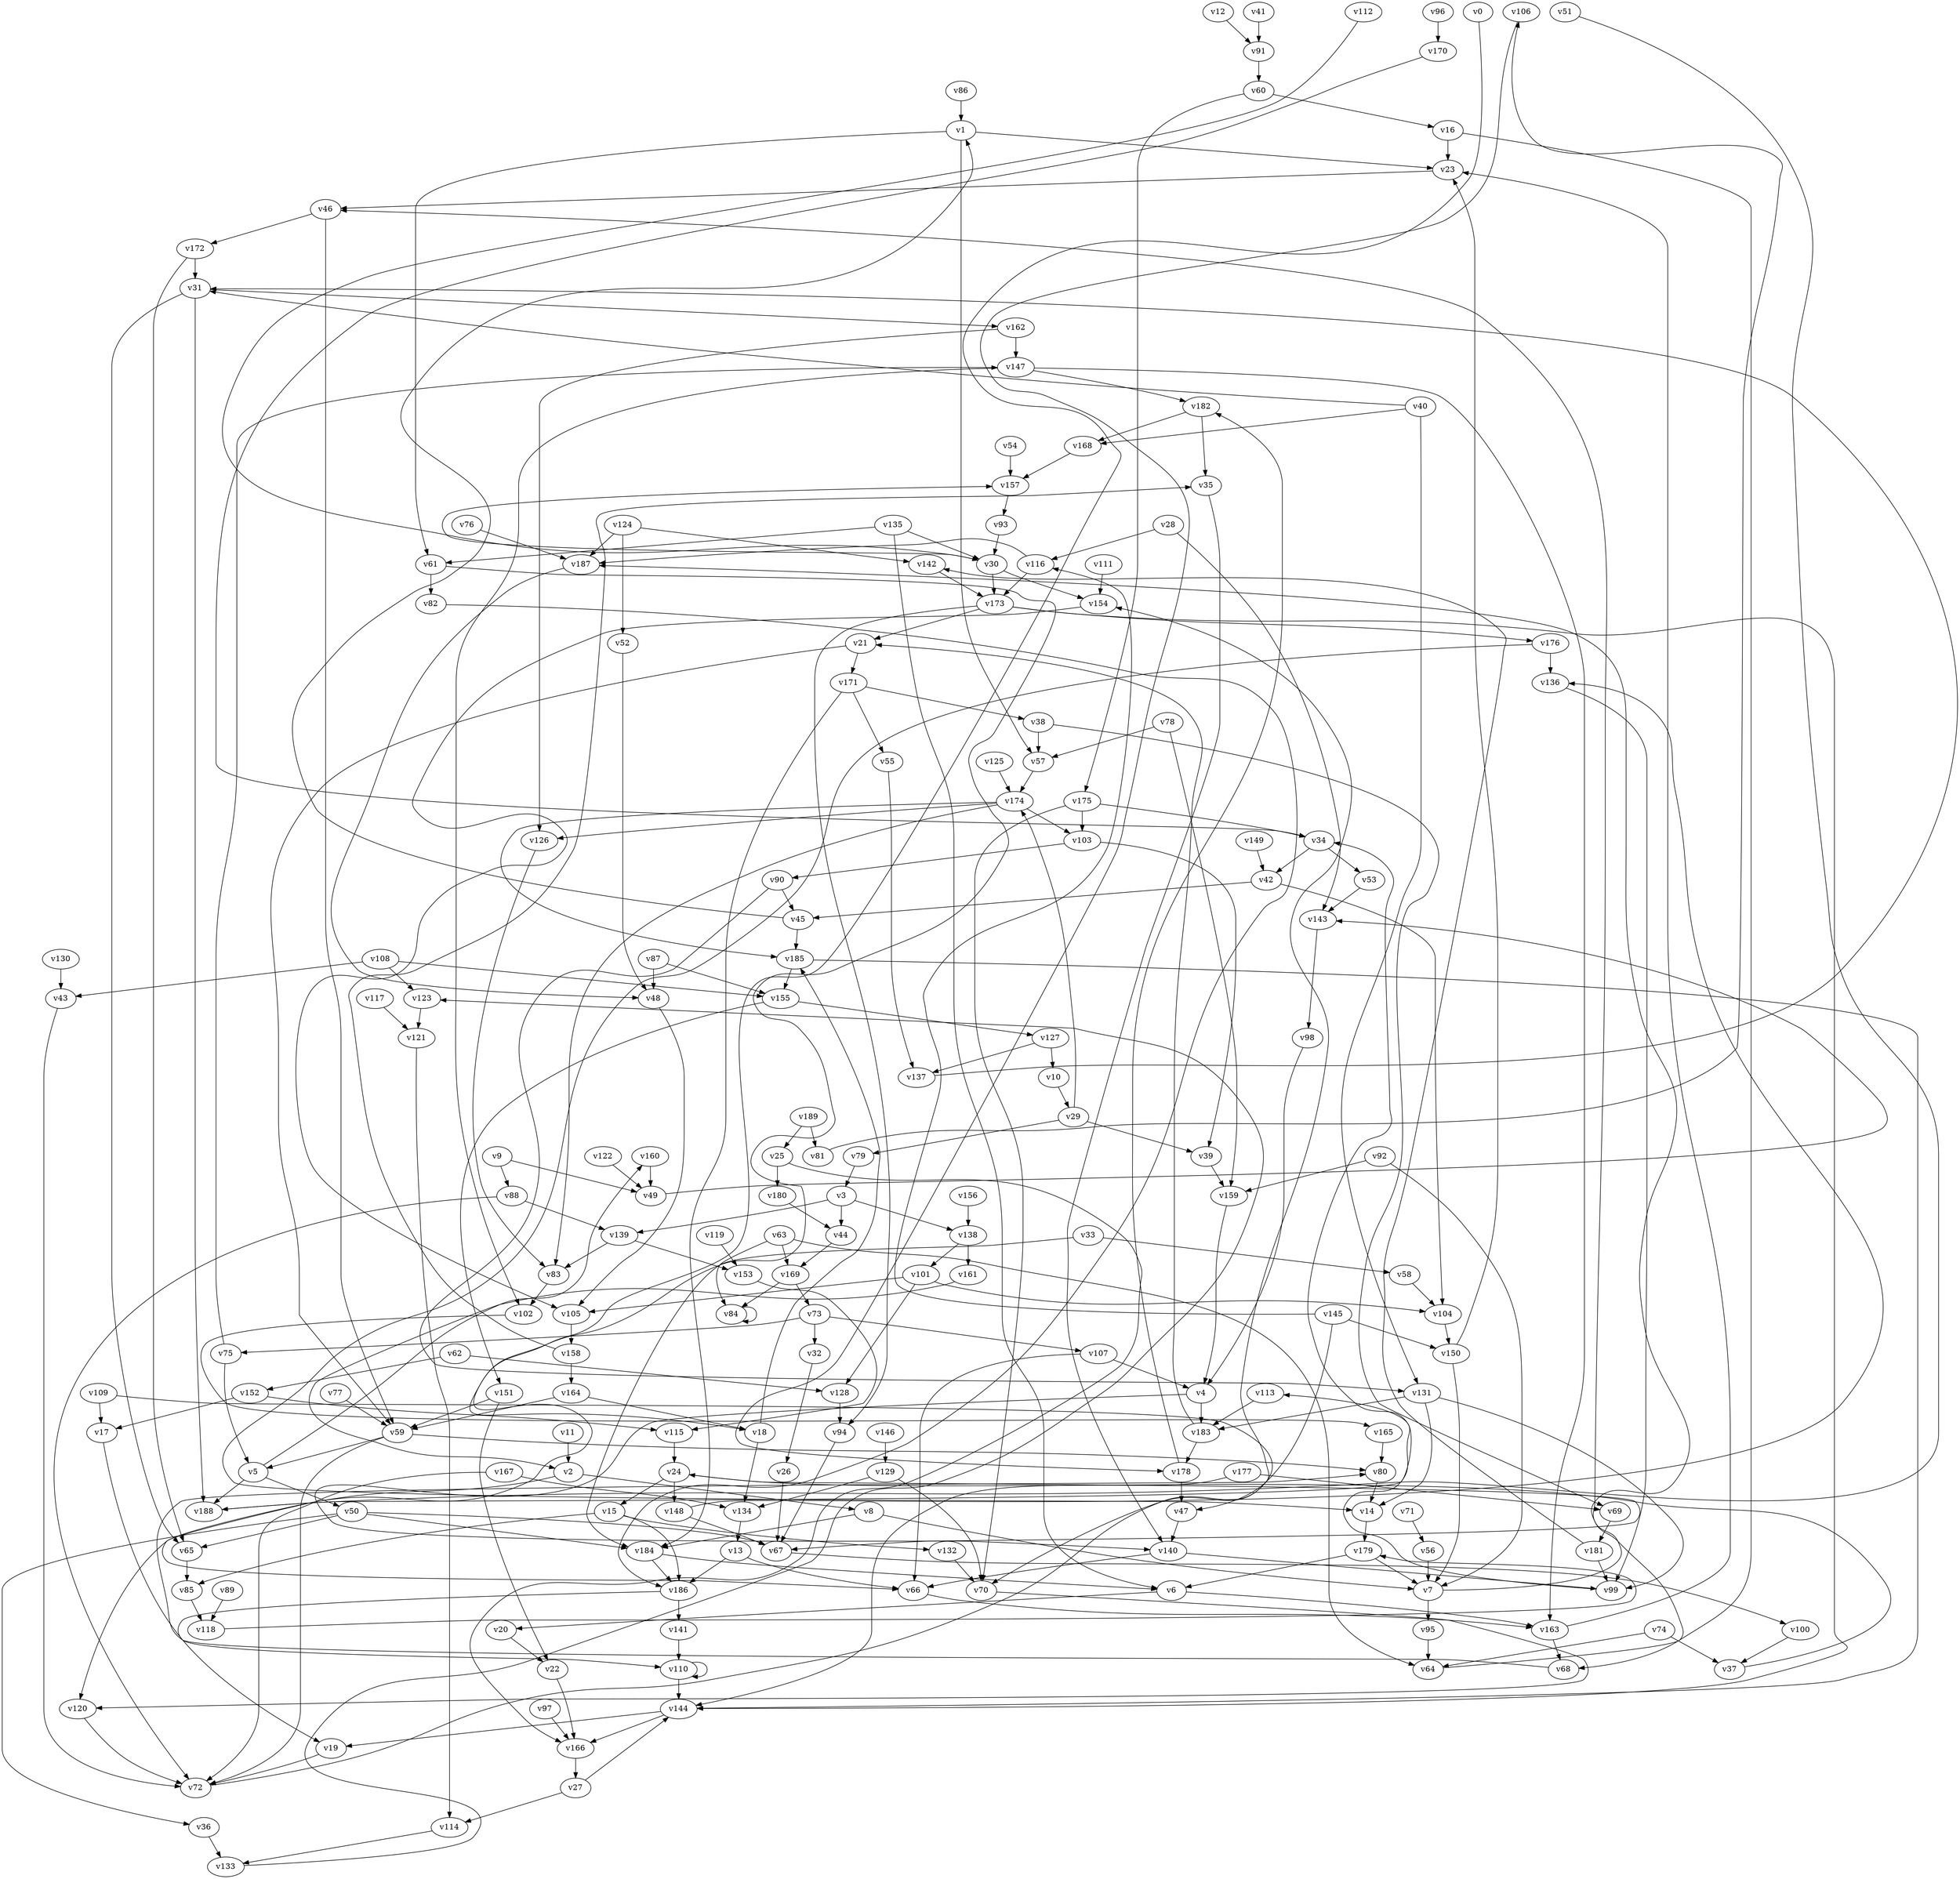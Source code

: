 // Benchmark game 276 - 190 vertices
// time_bound: 7
// targets: v127
digraph G {
    v0 [name="v0", player=1];
    v1 [name="v1", player=0];
    v2 [name="v2", player=1];
    v3 [name="v3", player=0];
    v4 [name="v4", player=0];
    v5 [name="v5", player=0];
    v6 [name="v6", player=1];
    v7 [name="v7", player=1];
    v8 [name="v8", player=1];
    v9 [name="v9", player=1];
    v10 [name="v10", player=1];
    v11 [name="v11", player=1];
    v12 [name="v12", player=0];
    v13 [name="v13", player=0];
    v14 [name="v14", player=0];
    v15 [name="v15", player=0];
    v16 [name="v16", player=0];
    v17 [name="v17", player=0];
    v18 [name="v18", player=0];
    v19 [name="v19", player=1];
    v20 [name="v20", player=1];
    v21 [name="v21", player=0];
    v22 [name="v22", player=0];
    v23 [name="v23", player=1];
    v24 [name="v24", player=0];
    v25 [name="v25", player=1];
    v26 [name="v26", player=0];
    v27 [name="v27", player=0];
    v28 [name="v28", player=0];
    v29 [name="v29", player=1];
    v30 [name="v30", player=1];
    v31 [name="v31", player=0];
    v32 [name="v32", player=0];
    v33 [name="v33", player=1];
    v34 [name="v34", player=1];
    v35 [name="v35", player=1];
    v36 [name="v36", player=0];
    v37 [name="v37", player=0];
    v38 [name="v38", player=1];
    v39 [name="v39", player=0];
    v40 [name="v40", player=0];
    v41 [name="v41", player=0];
    v42 [name="v42", player=0];
    v43 [name="v43", player=1];
    v44 [name="v44", player=1];
    v45 [name="v45", player=0];
    v46 [name="v46", player=1];
    v47 [name="v47", player=1];
    v48 [name="v48", player=0];
    v49 [name="v49", player=1];
    v50 [name="v50", player=1];
    v51 [name="v51", player=0];
    v52 [name="v52", player=0];
    v53 [name="v53", player=0];
    v54 [name="v54", player=0];
    v55 [name="v55", player=0];
    v56 [name="v56", player=1];
    v57 [name="v57", player=1];
    v58 [name="v58", player=0];
    v59 [name="v59", player=1];
    v60 [name="v60", player=1];
    v61 [name="v61", player=1];
    v62 [name="v62", player=1];
    v63 [name="v63", player=1];
    v64 [name="v64", player=1];
    v65 [name="v65", player=1];
    v66 [name="v66", player=1];
    v67 [name="v67", player=1];
    v68 [name="v68", player=0];
    v69 [name="v69", player=1];
    v70 [name="v70", player=0];
    v71 [name="v71", player=0];
    v72 [name="v72", player=1];
    v73 [name="v73", player=0];
    v74 [name="v74", player=0];
    v75 [name="v75", player=1];
    v76 [name="v76", player=1];
    v77 [name="v77", player=0];
    v78 [name="v78", player=1];
    v79 [name="v79", player=1];
    v80 [name="v80", player=1];
    v81 [name="v81", player=0];
    v82 [name="v82", player=0];
    v83 [name="v83", player=1];
    v84 [name="v84", player=0];
    v85 [name="v85", player=1];
    v86 [name="v86", player=0];
    v87 [name="v87", player=0];
    v88 [name="v88", player=1];
    v89 [name="v89", player=0];
    v90 [name="v90", player=0];
    v91 [name="v91", player=0];
    v92 [name="v92", player=0];
    v93 [name="v93", player=0];
    v94 [name="v94", player=1];
    v95 [name="v95", player=1];
    v96 [name="v96", player=1];
    v97 [name="v97", player=1];
    v98 [name="v98", player=1];
    v99 [name="v99", player=0];
    v100 [name="v100", player=0];
    v101 [name="v101", player=1];
    v102 [name="v102", player=0];
    v103 [name="v103", player=1];
    v104 [name="v104", player=1];
    v105 [name="v105", player=0];
    v106 [name="v106", player=1];
    v107 [name="v107", player=1];
    v108 [name="v108", player=0];
    v109 [name="v109", player=1];
    v110 [name="v110", player=1];
    v111 [name="v111", player=0];
    v112 [name="v112", player=0];
    v113 [name="v113", player=1];
    v114 [name="v114", player=0];
    v115 [name="v115", player=0];
    v116 [name="v116", player=1];
    v117 [name="v117", player=1];
    v118 [name="v118", player=0];
    v119 [name="v119", player=0];
    v120 [name="v120", player=1];
    v121 [name="v121", player=1];
    v122 [name="v122", player=1];
    v123 [name="v123", player=0];
    v124 [name="v124", player=1];
    v125 [name="v125", player=0];
    v126 [name="v126", player=1];
    v127 [name="v127", player=1, target=1];
    v128 [name="v128", player=0];
    v129 [name="v129", player=0];
    v130 [name="v130", player=0];
    v131 [name="v131", player=1];
    v132 [name="v132", player=0];
    v133 [name="v133", player=1];
    v134 [name="v134", player=0];
    v135 [name="v135", player=0];
    v136 [name="v136", player=0];
    v137 [name="v137", player=0];
    v138 [name="v138", player=1];
    v139 [name="v139", player=1];
    v140 [name="v140", player=1];
    v141 [name="v141", player=1];
    v142 [name="v142", player=1];
    v143 [name="v143", player=1];
    v144 [name="v144", player=0];
    v145 [name="v145", player=1];
    v146 [name="v146", player=0];
    v147 [name="v147", player=0];
    v148 [name="v148", player=1];
    v149 [name="v149", player=0];
    v150 [name="v150", player=1];
    v151 [name="v151", player=1];
    v152 [name="v152", player=0];
    v153 [name="v153", player=0];
    v154 [name="v154", player=1];
    v155 [name="v155", player=0];
    v156 [name="v156", player=0];
    v157 [name="v157", player=0];
    v158 [name="v158", player=1];
    v159 [name="v159", player=1];
    v160 [name="v160", player=0];
    v161 [name="v161", player=1];
    v162 [name="v162", player=0];
    v163 [name="v163", player=0];
    v164 [name="v164", player=0];
    v165 [name="v165", player=1];
    v166 [name="v166", player=0];
    v167 [name="v167", player=0];
    v168 [name="v168", player=0];
    v169 [name="v169", player=1];
    v170 [name="v170", player=1];
    v171 [name="v171", player=1];
    v172 [name="v172", player=0];
    v173 [name="v173", player=0];
    v174 [name="v174", player=1];
    v175 [name="v175", player=0];
    v176 [name="v176", player=1];
    v177 [name="v177", player=0];
    v178 [name="v178", player=1];
    v179 [name="v179", player=0];
    v180 [name="v180", player=1];
    v181 [name="v181", player=1];
    v182 [name="v182", player=0];
    v183 [name="v183", player=0];
    v184 [name="v184", player=1];
    v185 [name="v185", player=0];
    v186 [name="v186", player=1];
    v187 [name="v187", player=0];
    v188 [name="v188", player=0];
    v189 [name="v189", player=1];

    v0 -> v18 [constraint="t >= 1"];
    v1 -> v57;
    v2 -> v120;
    v3 -> v44;
    v4 -> v140 [constraint="t >= 4"];
    v5 -> v160 [constraint="t < 8"];
    v6 -> v20;
    v7 -> v187 [constraint="t >= 1"];
    v8 -> v7;
    v9 -> v49;
    v10 -> v29;
    v11 -> v2;
    v12 -> v91 [constraint="t mod 4 == 2"];
    v13 -> v186;
    v14 -> v179;
    v15 -> v132;
    v16 -> v23;
    v17 -> v19;
    v18 -> v185;
    v19 -> v72;
    v20 -> v22;
    v21 -> v171;
    v22 -> v166;
    v23 -> v46;
    v24 -> v67 [constraint="t mod 5 == 0"];
    v25 -> v166 [constraint="t mod 4 == 0"];
    v26 -> v67;
    v27 -> v114;
    v28 -> v116;
    v29 -> v39;
    v30 -> v157 [constraint="t < 8"];
    v31 -> v188;
    v32 -> v26;
    v33 -> v184;
    v34 -> v42;
    v35 -> v140;
    v36 -> v133;
    v37 -> v24 [constraint="t < 10"];
    v38 -> v69 [constraint="t >= 1"];
    v39 -> v159;
    v40 -> v31 [constraint="t >= 2"];
    v41 -> v91;
    v42 -> v104;
    v43 -> v72;
    v44 -> v169;
    v45 -> v1 [constraint="t < 8"];
    v46 -> v59;
    v47 -> v140;
    v48 -> v105;
    v49 -> v143 [constraint="t < 14"];
    v50 -> v65;
    v51 -> v188 [constraint="t >= 5"];
    v52 -> v48;
    v53 -> v143;
    v54 -> v157;
    v55 -> v137;
    v56 -> v7;
    v57 -> v174;
    v58 -> v104;
    v59 -> v72;
    v60 -> v175;
    v61 -> v66 [constraint="t < 5"];
    v62 -> v128;
    v63 -> v64;
    v64 -> v46 [constraint="t < 13"];
    v65 -> v85;
    v66 -> v163 [constraint="t < 12"];
    v67 -> v100 [constraint="t < 10"];
    v68 -> v80 [constraint="t mod 3 == 2"];
    v69 -> v181;
    v70 -> v120 [constraint="t >= 4"];
    v71 -> v56;
    v72 -> v154 [constraint="t < 7"];
    v73 -> v107;
    v74 -> v64;
    v75 -> v147;
    v76 -> v187;
    v77 -> v59;
    v78 -> v57;
    v79 -> v3;
    v80 -> v14;
    v81 -> v106 [constraint="t < 8"];
    v82 -> v186 [constraint="t < 15"];
    v83 -> v102;
    v84 -> v84;
    v85 -> v118;
    v86 -> v1;
    v87 -> v48;
    v88 -> v72;
    v89 -> v118;
    v90 -> v131 [constraint="t < 15"];
    v91 -> v60;
    v92 -> v159;
    v93 -> v30;
    v94 -> v67;
    v95 -> v64;
    v96 -> v170;
    v97 -> v166;
    v98 -> v4;
    v99 -> v34 [constraint="t < 12"];
    v100 -> v37;
    v101 -> v104;
    v102 -> v165 [constraint="t mod 4 == 1"];
    v103 -> v39;
    v104 -> v150;
    v105 -> v158;
    v106 -> v178 [constraint="t < 12"];
    v107 -> v66;
    v108 -> v43;
    v109 -> v70 [constraint="t < 5"];
    v110 -> v144;
    v111 -> v154;
    v112 -> v30 [constraint="t >= 4"];
    v113 -> v183;
    v114 -> v133;
    v115 -> v24;
    v116 -> v187 [constraint="t >= 2"];
    v117 -> v121;
    v118 -> v179 [constraint="t mod 4 == 0"];
    v119 -> v153;
    v120 -> v72;
    v121 -> v114;
    v122 -> v49;
    v123 -> v121;
    v124 -> v187;
    v125 -> v174;
    v126 -> v83;
    v127 -> v10;
    v128 -> v94;
    v129 -> v134;
    v130 -> v43;
    v131 -> v14;
    v132 -> v70;
    v133 -> v123 [constraint="t < 9"];
    v134 -> v13;
    v135 -> v61;
    v136 -> v99;
    v137 -> v31 [constraint="t mod 5 == 4"];
    v138 -> v161;
    v139 -> v83;
    v140 -> v99;
    v141 -> v110;
    v142 -> v173;
    v143 -> v98;
    v144 -> v19;
    v145 -> v116 [constraint="t mod 2 == 1"];
    v146 -> v129;
    v147 -> v163;
    v148 -> v136 [constraint="t mod 4 == 1"];
    v149 -> v42;
    v150 -> v23;
    v151 -> v59;
    v152 -> v115;
    v153 -> v115 [constraint="t >= 2"];
    v154 -> v105 [constraint="t mod 2 == 0"];
    v155 -> v151;
    v156 -> v138;
    v157 -> v93;
    v158 -> v35 [constraint="t >= 4"];
    v159 -> v4;
    v160 -> v49;
    v161 -> v2 [constraint="t mod 5 == 2"];
    v162 -> v126;
    v163 -> v68;
    v164 -> v59;
    v165 -> v80;
    v166 -> v27;
    v167 -> v72;
    v168 -> v157;
    v169 -> v84;
    v170 -> v34 [constraint="t >= 2"];
    v171 -> v38;
    v172 -> v31;
    v173 -> v176;
    v174 -> v185 [constraint="t mod 3 == 1"];
    v175 -> v34;
    v176 -> v14 [constraint="t mod 4 == 1"];
    v177 -> v69;
    v178 -> v182;
    v179 -> v6;
    v180 -> v44;
    v181 -> v142 [constraint="t mod 5 == 3"];
    v182 -> v35;
    v183 -> v178;
    v184 -> v6 [constraint="t < 5"];
    v185 -> v144;
    v186 -> v110 [constraint="t < 14"];
    v187 -> v48 [constraint="t mod 2 == 1"];
    v188 -> v113 [constraint="t mod 3 == 0"];
    v189 -> v25;
    v169 -> v73;
    v50 -> v36;
    v178 -> v47;
    v63 -> v169;
    v184 -> v186;
    v33 -> v58;
    v124 -> v142;
    v29 -> v174;
    v173 -> v21;
    v171 -> v184;
    v2 -> v8;
    v135 -> v30;
    v175 -> v70;
    v75 -> v5;
    v59 -> v80;
    v4 -> v183;
    v6 -> v163;
    v3 -> v139;
    v173 -> v94;
    v186 -> v141;
    v147 -> v102;
    v30 -> v154;
    v38 -> v57;
    v138 -> v101;
    v140 -> v66;
    v181 -> v99;
    v176 -> v136;
    v16 -> v68;
    v21 -> v59;
    v74 -> v37;
    v15 -> v186;
    v158 -> v164;
    v61 -> v82;
    v147 -> v182;
    v28 -> v143;
    v174 -> v126;
    v139 -> v153;
    v1 -> v61;
    v172 -> v65;
    v30 -> v173;
    v27 -> v144;
    v163 -> v23;
    v5 -> v188;
    v177 -> v144;
    v9 -> v88;
    v87 -> v155;
    v73 -> v75;
    v144 -> v166;
    v116 -> v173;
    v152 -> v17;
    v3 -> v138;
    v171 -> v55;
    v88 -> v139;
    v108 -> v123;
    v40 -> v168;
    v46 -> v172;
    v155 -> v127;
    v31 -> v162;
    v164 -> v18;
    v8 -> v184;
    v162 -> v147;
    v7 -> v95;
    v1 -> v23;
    v73 -> v32;
    v29 -> v79;
    v145 -> v47;
    v174 -> v83;
    v148 -> v67;
    v78 -> v159;
    v129 -> v70;
    v124 -> v52;
    v175 -> v103;
    v25 -> v180;
    v107 -> v4;
    v185 -> v155;
    v59 -> v5;
    v101 -> v128;
    v131 -> v183;
    v24 -> v15;
    v179 -> v7;
    v34 -> v53;
    v183 -> v21;
    v63 -> v84;
    v182 -> v168;
    v103 -> v90;
    v189 -> v81;
    v31 -> v65;
    v40 -> v131;
    v108 -> v155;
    v127 -> v137;
    v92 -> v7;
    v109 -> v17;
    v50 -> v67;
    v42 -> v45;
    v173 -> v144;
    v13 -> v66;
    v24 -> v148;
    v90 -> v45;
    v145 -> v150;
    v151 -> v22;
    v101 -> v105;
    v150 -> v7;
    v131 -> v99;
    v5 -> v50;
    v18 -> v134;
    v110 -> v110;
    v60 -> v16;
    v62 -> v152;
    v50 -> v184;
    v174 -> v103;
    v45 -> v185;
    v15 -> v85;
    v135 -> v6;
    v167 -> v134;
}
